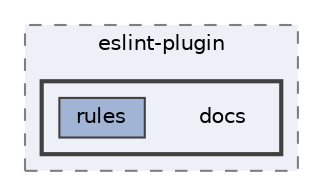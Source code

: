 digraph "pkiclassroomrescheduler/src/main/frontend/node_modules/@typescript-eslint/eslint-plugin/docs"
{
 // LATEX_PDF_SIZE
  bgcolor="transparent";
  edge [fontname=Helvetica,fontsize=10,labelfontname=Helvetica,labelfontsize=10];
  node [fontname=Helvetica,fontsize=10,shape=box,height=0.2,width=0.4];
  compound=true
  subgraph clusterdir_79c3d55650b2b840513b6f7577664a4f {
    graph [ bgcolor="#edf0f7", pencolor="grey50", label="eslint-plugin", fontname=Helvetica,fontsize=10 style="filled,dashed", URL="dir_79c3d55650b2b840513b6f7577664a4f.html",tooltip=""]
  subgraph clusterdir_82d3c6dca93109bdf93cd4190496a4f9 {
    graph [ bgcolor="#edf0f7", pencolor="grey25", label="", fontname=Helvetica,fontsize=10 style="filled,bold", URL="dir_82d3c6dca93109bdf93cd4190496a4f9.html",tooltip=""]
    dir_82d3c6dca93109bdf93cd4190496a4f9 [shape=plaintext, label="docs"];
  dir_86ee3a2a2e9bc6585181baeb1ba5538d [label="rules", fillcolor="#a2b4d6", color="grey25", style="filled", URL="dir_86ee3a2a2e9bc6585181baeb1ba5538d.html",tooltip=""];
  }
  }
}
